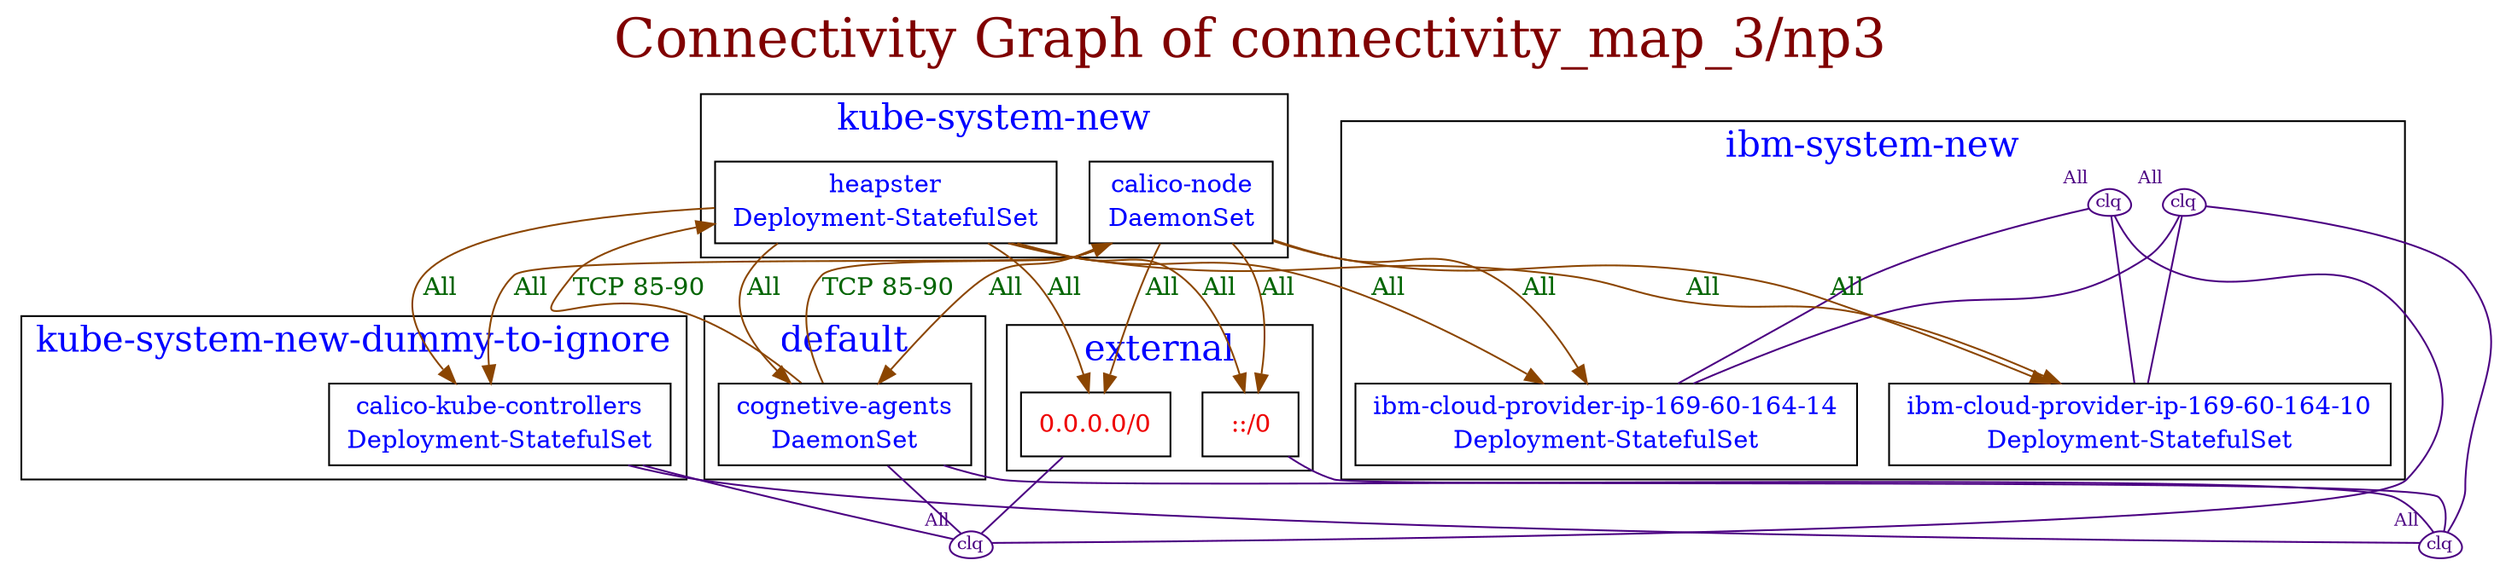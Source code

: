 // The Connectivity Graph of connectivity_map_3/np3
digraph {
	label="Connectivity Graph of connectivity_map_3/np3"	labelloc = "t"
	fontsize=30
	fontcolor=webmaroon
	"clique_1" [shape=egg fontcolor=indigo color=indigo width=0.2 height=0.2 label=clq fontsize=10 margin=0  xlabel="All"]
	"clique_3" [shape=egg fontcolor=indigo color=indigo width=0.2 height=0.2 label=clq fontsize=10 margin=0  xlabel="All"]
subgraph cluster_default_namespace{
	label="default"
	fontsize=20
	fontcolor=blue
	"default/cognetive-agents(DaemonSet)" [label=<<table border="0" cellspacing="0"><tr><td>cognetive-agents</td></tr><tr><td>DaemonSet</td></tr></table>> shape=box fontcolor=blue]
}
subgraph cluster_external_namespace{
	label="external"
	fontsize=20
	fontcolor=blue
	"0.0.0.0/0" [label=<<table border="0" cellspacing="0"><tr><td>0.0.0.0/0</td></tr></table>> shape=box fontcolor=red2]
	"::/0" [label=<<table border="0" cellspacing="0"><tr><td>::/0</td></tr></table>> shape=box fontcolor=red2]
}
subgraph cluster_ibm_system_new_namespace{
	label="ibm-system-new"
	fontsize=20
	fontcolor=blue
	"clique_0" [shape=egg fontcolor=indigo color=indigo width=0.2 height=0.2 label=clq fontsize=10 margin=0  xlabel="All"]
	"clique_2" [shape=egg fontcolor=indigo color=indigo width=0.2 height=0.2 label=clq fontsize=10 margin=0  xlabel="All"]
	"ibm-system-new/ibm-cloud-provider-ip-169-60-164-10(Deployment-StatefulSet)" [label=<<table border="0" cellspacing="0"><tr><td>ibm-cloud-provider-ip-169-60-164-10</td></tr><tr><td>Deployment-StatefulSet</td></tr></table>> shape=box fontcolor=blue]
	"ibm-system-new/ibm-cloud-provider-ip-169-60-164-14(Deployment-StatefulSet)" [label=<<table border="0" cellspacing="0"><tr><td>ibm-cloud-provider-ip-169-60-164-14</td></tr><tr><td>Deployment-StatefulSet</td></tr></table>> shape=box fontcolor=blue]
}
subgraph cluster_kube_system_new_namespace{
	label="kube-system-new"
	fontsize=20
	fontcolor=blue
	"kube-system-new/calico-node(DaemonSet)" [label=<<table border="0" cellspacing="0"><tr><td>calico-node</td></tr><tr><td>DaemonSet</td></tr></table>> shape=box fontcolor=blue]
	"kube-system-new/heapster(Deployment-StatefulSet)" [label=<<table border="0" cellspacing="0"><tr><td>heapster</td></tr><tr><td>Deployment-StatefulSet</td></tr></table>> shape=box fontcolor=blue]
}
subgraph cluster_kube_system_new_dummy_to_ignore_namespace{
	label="kube-system-new-dummy-to-ignore"
	fontsize=20
	fontcolor=blue
	"kube-system-new-dummy-to-ignore/calico-kube-controllers(Deployment-StatefulSet)" [label=<<table border="0" cellspacing="0"><tr><td>calico-kube-controllers</td></tr><tr><td>Deployment-StatefulSet</td></tr></table>> shape=box fontcolor=blue]
}
	"0.0.0.0/0" -> "clique_1"[ color=indigo fontcolor=darkgreen dir=both arrowhead=none arrowtail=none]
	"::/0" -> "clique_3"[ color=indigo fontcolor=darkgreen dir=both arrowhead=none arrowtail=none]
	"clique_0" -> "clique_1"[ color=indigo fontcolor=darkgreen dir=both arrowhead=none arrowtail=none]
	"clique_0" -> "ibm-system-new/ibm-cloud-provider-ip-169-60-164-10(Deployment-StatefulSet)"[ color=indigo fontcolor=darkgreen dir=both arrowhead=none arrowtail=none]
	"clique_0" -> "ibm-system-new/ibm-cloud-provider-ip-169-60-164-14(Deployment-StatefulSet)"[ color=indigo fontcolor=darkgreen dir=both arrowhead=none arrowtail=none]
	"clique_2" -> "clique_3"[ color=indigo fontcolor=darkgreen dir=both arrowhead=none arrowtail=none]
	"clique_2" -> "ibm-system-new/ibm-cloud-provider-ip-169-60-164-10(Deployment-StatefulSet)"[ color=indigo fontcolor=darkgreen dir=both arrowhead=none arrowtail=none]
	"clique_2" -> "ibm-system-new/ibm-cloud-provider-ip-169-60-164-14(Deployment-StatefulSet)"[ color=indigo fontcolor=darkgreen dir=both arrowhead=none arrowtail=none]
	"default/cognetive-agents(DaemonSet)" -> "clique_1"[ color=indigo fontcolor=darkgreen dir=both arrowhead=none arrowtail=none]
	"default/cognetive-agents(DaemonSet)" -> "clique_3"[ color=indigo fontcolor=darkgreen dir=both arrowhead=none arrowtail=none]
	"default/cognetive-agents(DaemonSet)" -> "kube-system-new/calico-node(DaemonSet)"[label="TCP 85-90" color=darkorange4 fontcolor=darkgreen dir=both arrowhead=normal arrowtail=none]
	"default/cognetive-agents(DaemonSet)" -> "kube-system-new/heapster(Deployment-StatefulSet)"[label="TCP 85-90" color=darkorange4 fontcolor=darkgreen dir=both arrowhead=normal arrowtail=none]
	"kube-system-new-dummy-to-ignore/calico-kube-controllers(Deployment-StatefulSet)" -> "clique_1"[ color=indigo fontcolor=darkgreen dir=both arrowhead=none arrowtail=none]
	"kube-system-new-dummy-to-ignore/calico-kube-controllers(Deployment-StatefulSet)" -> "clique_3"[ color=indigo fontcolor=darkgreen dir=both arrowhead=none arrowtail=none]
	"kube-system-new/calico-node(DaemonSet)" -> "0.0.0.0/0"[label="All" color=darkorange4 fontcolor=darkgreen dir=both arrowhead=normal arrowtail=none]
	"kube-system-new/calico-node(DaemonSet)" -> "::/0"[label="All" color=darkorange4 fontcolor=darkgreen dir=both arrowhead=normal arrowtail=none]
	"kube-system-new/calico-node(DaemonSet)" -> "default/cognetive-agents(DaemonSet)"[label="All" color=darkorange4 fontcolor=darkgreen dir=both arrowhead=normal arrowtail=none]
	"kube-system-new/calico-node(DaemonSet)" -> "ibm-system-new/ibm-cloud-provider-ip-169-60-164-10(Deployment-StatefulSet)"[label="All" color=darkorange4 fontcolor=darkgreen dir=both arrowhead=normal arrowtail=none]
	"kube-system-new/calico-node(DaemonSet)" -> "ibm-system-new/ibm-cloud-provider-ip-169-60-164-14(Deployment-StatefulSet)"[label="All" color=darkorange4 fontcolor=darkgreen dir=both arrowhead=normal arrowtail=none]
	"kube-system-new/calico-node(DaemonSet)" -> "kube-system-new-dummy-to-ignore/calico-kube-controllers(Deployment-StatefulSet)"[label="All" color=darkorange4 fontcolor=darkgreen dir=both arrowhead=normal arrowtail=none]
	"kube-system-new/heapster(Deployment-StatefulSet)" -> "0.0.0.0/0"[label="All" color=darkorange4 fontcolor=darkgreen dir=both arrowhead=normal arrowtail=none]
	"kube-system-new/heapster(Deployment-StatefulSet)" -> "::/0"[label="All" color=darkorange4 fontcolor=darkgreen dir=both arrowhead=normal arrowtail=none]
	"kube-system-new/heapster(Deployment-StatefulSet)" -> "default/cognetive-agents(DaemonSet)"[label="All" color=darkorange4 fontcolor=darkgreen dir=both arrowhead=normal arrowtail=none]
	"kube-system-new/heapster(Deployment-StatefulSet)" -> "ibm-system-new/ibm-cloud-provider-ip-169-60-164-10(Deployment-StatefulSet)"[label="All" color=darkorange4 fontcolor=darkgreen dir=both arrowhead=normal arrowtail=none]
	"kube-system-new/heapster(Deployment-StatefulSet)" -> "ibm-system-new/ibm-cloud-provider-ip-169-60-164-14(Deployment-StatefulSet)"[label="All" color=darkorange4 fontcolor=darkgreen dir=both arrowhead=normal arrowtail=none]
	"kube-system-new/heapster(Deployment-StatefulSet)" -> "kube-system-new-dummy-to-ignore/calico-kube-controllers(Deployment-StatefulSet)"[label="All" color=darkorange4 fontcolor=darkgreen dir=both arrowhead=normal arrowtail=none]
}
